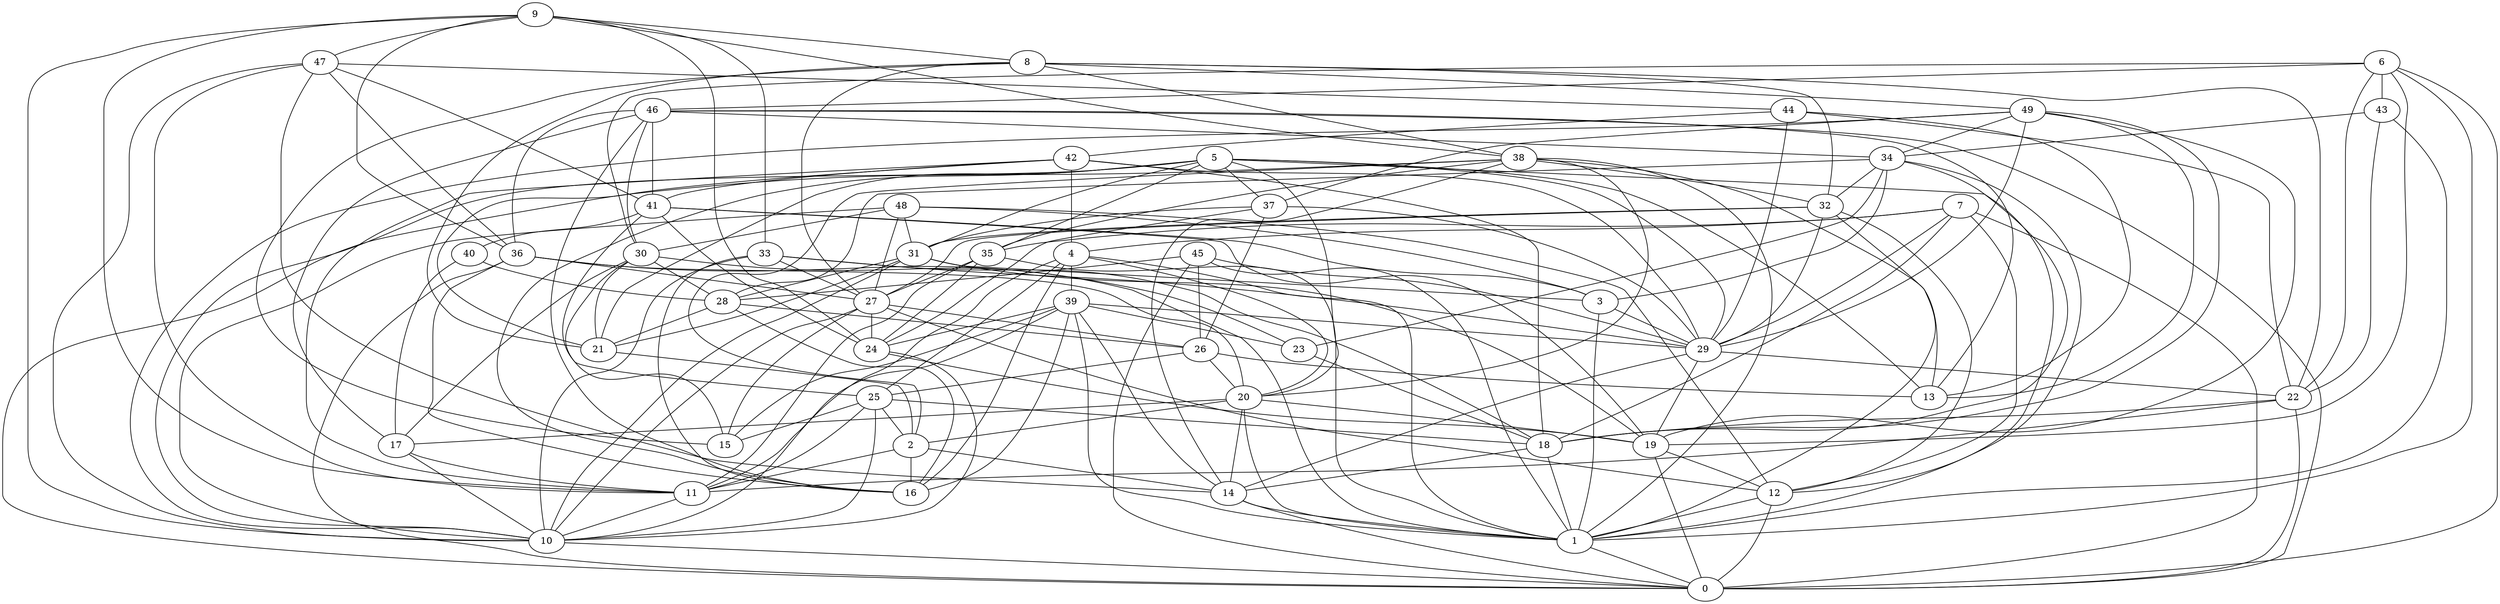 digraph GG_graph {

subgraph G_graph {
edge [color = black]
"24" -> "10" [dir = none]
"4" -> "1" [dir = none]
"4" -> "10" [dir = none]
"47" -> "14" [dir = none]
"47" -> "44" [dir = none]
"47" -> "36" [dir = none]
"47" -> "11" [dir = none]
"47" -> "10" [dir = none]
"12" -> "1" [dir = none]
"44" -> "22" [dir = none]
"44" -> "42" [dir = none]
"35" -> "27" [dir = none]
"35" -> "11" [dir = none]
"35" -> "24" [dir = none]
"27" -> "24" [dir = none]
"27" -> "15" [dir = none]
"37" -> "31" [dir = none]
"37" -> "29" [dir = none]
"42" -> "4" [dir = none]
"42" -> "21" [dir = none]
"42" -> "11" [dir = none]
"42" -> "41" [dir = none]
"49" -> "37" [dir = none]
"49" -> "10" [dir = none]
"49" -> "29" [dir = none]
"49" -> "13" [dir = none]
"49" -> "18" [dir = none]
"46" -> "36" [dir = none]
"46" -> "0" [dir = none]
"46" -> "41" [dir = none]
"46" -> "17" [dir = none]
"33" -> "18" [dir = none]
"33" -> "27" [dir = none]
"33" -> "29" [dir = none]
"8" -> "32" [dir = none]
"8" -> "49" [dir = none]
"8" -> "38" [dir = none]
"8" -> "22" [dir = none]
"7" -> "12" [dir = none]
"7" -> "29" [dir = none]
"7" -> "0" [dir = none]
"7" -> "35" [dir = none]
"7" -> "4" [dir = none]
"10" -> "0" [dir = none]
"20" -> "19" [dir = none]
"20" -> "14" [dir = none]
"48" -> "12" [dir = none]
"48" -> "27" [dir = none]
"48" -> "31" [dir = none]
"48" -> "30" [dir = none]
"39" -> "14" [dir = none]
"39" -> "24" [dir = none]
"39" -> "15" [dir = none]
"39" -> "29" [dir = none]
"39" -> "1" [dir = none]
"39" -> "23" [dir = none]
"11" -> "10" [dir = none]
"41" -> "25" [dir = none]
"41" -> "3" [dir = none]
"41" -> "40" [dir = none]
"41" -> "24" [dir = none]
"41" -> "19" [dir = none]
"28" -> "21" [dir = none]
"28" -> "16" [dir = none]
"31" -> "3" [dir = none]
"31" -> "10" [dir = none]
"31" -> "28" [dir = none]
"31" -> "21" [dir = none]
"5" -> "13" [dir = none]
"5" -> "21" [dir = none]
"5" -> "37" [dir = none]
"5" -> "35" [dir = none]
"5" -> "31" [dir = none]
"5" -> "1" [dir = none]
"5" -> "29" [dir = none]
"5" -> "10" [dir = none]
"5" -> "20" [dir = none]
"36" -> "20" [dir = none]
"36" -> "23" [dir = none]
"36" -> "27" [dir = none]
"36" -> "16" [dir = none]
"36" -> "0" [dir = none]
"1" -> "0" [dir = none]
"22" -> "0" [dir = none]
"22" -> "18" [dir = none]
"40" -> "28" [dir = none]
"40" -> "17" [dir = none]
"17" -> "11" [dir = none]
"17" -> "10" [dir = none]
"9" -> "10" [dir = none]
"9" -> "11" [dir = none]
"9" -> "33" [dir = none]
"9" -> "8" [dir = none]
"9" -> "38" [dir = none]
"43" -> "34" [dir = none]
"43" -> "1" [dir = none]
"43" -> "22" [dir = none]
"32" -> "29" [dir = none]
"32" -> "31" [dir = none]
"32" -> "27" [dir = none]
"32" -> "1" [dir = none]
"32" -> "12" [dir = none]
"26" -> "20" [dir = none]
"26" -> "25" [dir = none]
"26" -> "13" [dir = none]
"34" -> "28" [dir = none]
"34" -> "12" [dir = none]
"34" -> "18" [dir = none]
"34" -> "3" [dir = none]
"34" -> "23" [dir = none]
"14" -> "0" [dir = none]
"14" -> "1" [dir = none]
"25" -> "2" [dir = none]
"25" -> "15" [dir = none]
"25" -> "10" [dir = none]
"25" -> "11" [dir = none]
"25" -> "18" [dir = none]
"2" -> "16" [dir = none]
"2" -> "11" [dir = none]
"2" -> "14" [dir = none]
"38" -> "14" [dir = none]
"38" -> "13" [dir = none]
"38" -> "32" [dir = none]
"38" -> "1" [dir = none]
"38" -> "35" [dir = none]
"38" -> "2" [dir = none]
"21" -> "2" [dir = none]
"23" -> "18" [dir = none]
"29" -> "22" [dir = none]
"30" -> "17" [dir = none]
"30" -> "21" [dir = none]
"30" -> "1" [dir = none]
"3" -> "29" [dir = none]
"3" -> "1" [dir = none]
"45" -> "26" [dir = none]
"45" -> "1" [dir = none]
"45" -> "28" [dir = none]
"45" -> "0" [dir = none]
"45" -> "29" [dir = none]
"6" -> "43" [dir = none]
"6" -> "46" [dir = none]
"6" -> "1" [dir = none]
"6" -> "0" [dir = none]
"6" -> "30" [dir = none]
"6" -> "22" [dir = none]
"6" -> "19" [dir = none]
"19" -> "12" [dir = none]
"46" -> "30" [dir = none]
"27" -> "12" [dir = none]
"9" -> "36" [dir = none]
"49" -> "34" [dir = none]
"31" -> "19" [dir = none]
"5" -> "16" [dir = none]
"20" -> "17" [dir = none]
"4" -> "16" [dir = none]
"39" -> "16" [dir = none]
"8" -> "21" [dir = none]
"27" -> "10" [dir = none]
"24" -> "19" [dir = none]
"4" -> "39" [dir = none]
"37" -> "26" [dir = none]
"7" -> "18" [dir = none]
"18" -> "1" [dir = none]
"30" -> "15" [dir = none]
"9" -> "24" [dir = none]
"38" -> "0" [dir = none]
"8" -> "15" [dir = none]
"37" -> "24" [dir = none]
"42" -> "29" [dir = none]
"28" -> "26" [dir = none]
"9" -> "47" [dir = none]
"42" -> "18" [dir = none]
"44" -> "29" [dir = none]
"30" -> "28" [dir = none]
"47" -> "41" [dir = none]
"48" -> "10" [dir = none]
"38" -> "20" [dir = none]
"39" -> "11" [dir = none]
"22" -> "11" [dir = none]
"48" -> "3" [dir = none]
"35" -> "1" [dir = none]
"29" -> "14" [dir = none]
"46" -> "16" [dir = none]
"8" -> "27" [dir = none]
"4" -> "25" [dir = none]
"44" -> "13" [dir = none]
"34" -> "32" [dir = none]
"12" -> "0" [dir = none]
"29" -> "19" [dir = none]
"49" -> "19" [dir = none]
"18" -> "14" [dir = none]
"20" -> "1" [dir = none]
"46" -> "34" [dir = none]
"20" -> "2" [dir = none]
"19" -> "0" [dir = none]
"27" -> "26" [dir = none]
"33" -> "10" [dir = none]
"33" -> "16" [dir = none]
"46" -> "13" [dir = none]
"4" -> "20" [dir = none]
}

}
